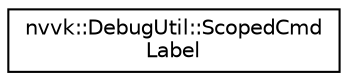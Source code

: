 digraph "Graphical Class Hierarchy"
{
 // LATEX_PDF_SIZE
  edge [fontname="Helvetica",fontsize="10",labelfontname="Helvetica",labelfontsize="10"];
  node [fontname="Helvetica",fontsize="10",shape=record];
  rankdir="LR";
  Node0 [label="nvvk::DebugUtil::ScopedCmd\lLabel",height=0.2,width=0.4,color="black", fillcolor="white", style="filled",URL="$structnvvk_1_1_debug_util_1_1_scoped_cmd_label.html",tooltip=" "];
}
